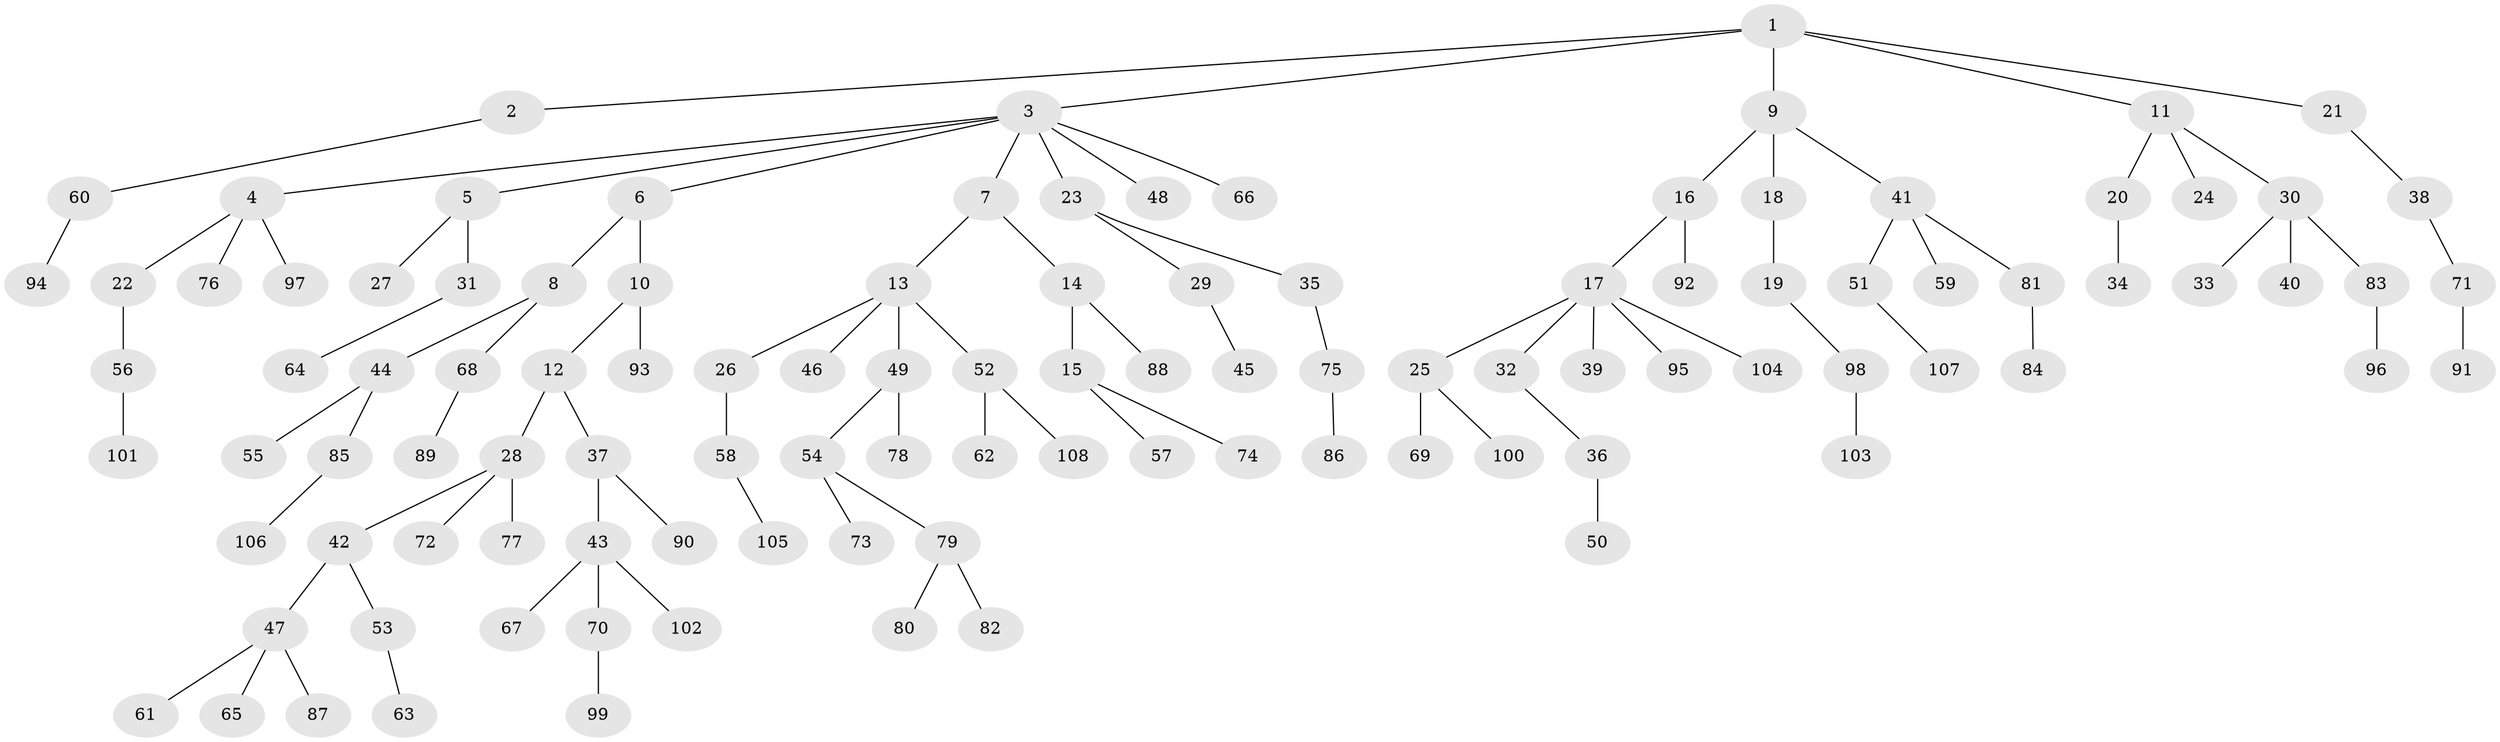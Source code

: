 // Generated by graph-tools (version 1.1) at 2025/02/03/09/25 03:02:19]
// undirected, 108 vertices, 107 edges
graph export_dot {
graph [start="1"]
  node [color=gray90,style=filled];
  1;
  2;
  3;
  4;
  5;
  6;
  7;
  8;
  9;
  10;
  11;
  12;
  13;
  14;
  15;
  16;
  17;
  18;
  19;
  20;
  21;
  22;
  23;
  24;
  25;
  26;
  27;
  28;
  29;
  30;
  31;
  32;
  33;
  34;
  35;
  36;
  37;
  38;
  39;
  40;
  41;
  42;
  43;
  44;
  45;
  46;
  47;
  48;
  49;
  50;
  51;
  52;
  53;
  54;
  55;
  56;
  57;
  58;
  59;
  60;
  61;
  62;
  63;
  64;
  65;
  66;
  67;
  68;
  69;
  70;
  71;
  72;
  73;
  74;
  75;
  76;
  77;
  78;
  79;
  80;
  81;
  82;
  83;
  84;
  85;
  86;
  87;
  88;
  89;
  90;
  91;
  92;
  93;
  94;
  95;
  96;
  97;
  98;
  99;
  100;
  101;
  102;
  103;
  104;
  105;
  106;
  107;
  108;
  1 -- 2;
  1 -- 3;
  1 -- 9;
  1 -- 11;
  1 -- 21;
  2 -- 60;
  3 -- 4;
  3 -- 5;
  3 -- 6;
  3 -- 7;
  3 -- 23;
  3 -- 48;
  3 -- 66;
  4 -- 22;
  4 -- 76;
  4 -- 97;
  5 -- 27;
  5 -- 31;
  6 -- 8;
  6 -- 10;
  7 -- 13;
  7 -- 14;
  8 -- 44;
  8 -- 68;
  9 -- 16;
  9 -- 18;
  9 -- 41;
  10 -- 12;
  10 -- 93;
  11 -- 20;
  11 -- 24;
  11 -- 30;
  12 -- 28;
  12 -- 37;
  13 -- 26;
  13 -- 46;
  13 -- 49;
  13 -- 52;
  14 -- 15;
  14 -- 88;
  15 -- 57;
  15 -- 74;
  16 -- 17;
  16 -- 92;
  17 -- 25;
  17 -- 32;
  17 -- 39;
  17 -- 95;
  17 -- 104;
  18 -- 19;
  19 -- 98;
  20 -- 34;
  21 -- 38;
  22 -- 56;
  23 -- 29;
  23 -- 35;
  25 -- 69;
  25 -- 100;
  26 -- 58;
  28 -- 42;
  28 -- 72;
  28 -- 77;
  29 -- 45;
  30 -- 33;
  30 -- 40;
  30 -- 83;
  31 -- 64;
  32 -- 36;
  35 -- 75;
  36 -- 50;
  37 -- 43;
  37 -- 90;
  38 -- 71;
  41 -- 51;
  41 -- 59;
  41 -- 81;
  42 -- 47;
  42 -- 53;
  43 -- 67;
  43 -- 70;
  43 -- 102;
  44 -- 55;
  44 -- 85;
  47 -- 61;
  47 -- 65;
  47 -- 87;
  49 -- 54;
  49 -- 78;
  51 -- 107;
  52 -- 62;
  52 -- 108;
  53 -- 63;
  54 -- 73;
  54 -- 79;
  56 -- 101;
  58 -- 105;
  60 -- 94;
  68 -- 89;
  70 -- 99;
  71 -- 91;
  75 -- 86;
  79 -- 80;
  79 -- 82;
  81 -- 84;
  83 -- 96;
  85 -- 106;
  98 -- 103;
}
